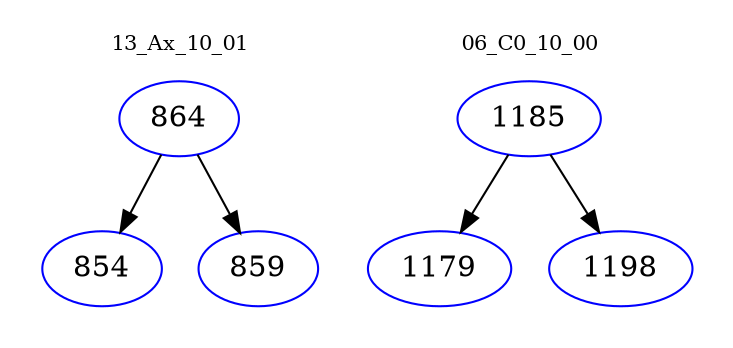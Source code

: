 digraph{
subgraph cluster_0 {
color = white
label = "13_Ax_10_01";
fontsize=10;
T0_864 [label="864", color="blue"]
T0_864 -> T0_854 [color="black"]
T0_854 [label="854", color="blue"]
T0_864 -> T0_859 [color="black"]
T0_859 [label="859", color="blue"]
}
subgraph cluster_1 {
color = white
label = "06_C0_10_00";
fontsize=10;
T1_1185 [label="1185", color="blue"]
T1_1185 -> T1_1179 [color="black"]
T1_1179 [label="1179", color="blue"]
T1_1185 -> T1_1198 [color="black"]
T1_1198 [label="1198", color="blue"]
}
}
